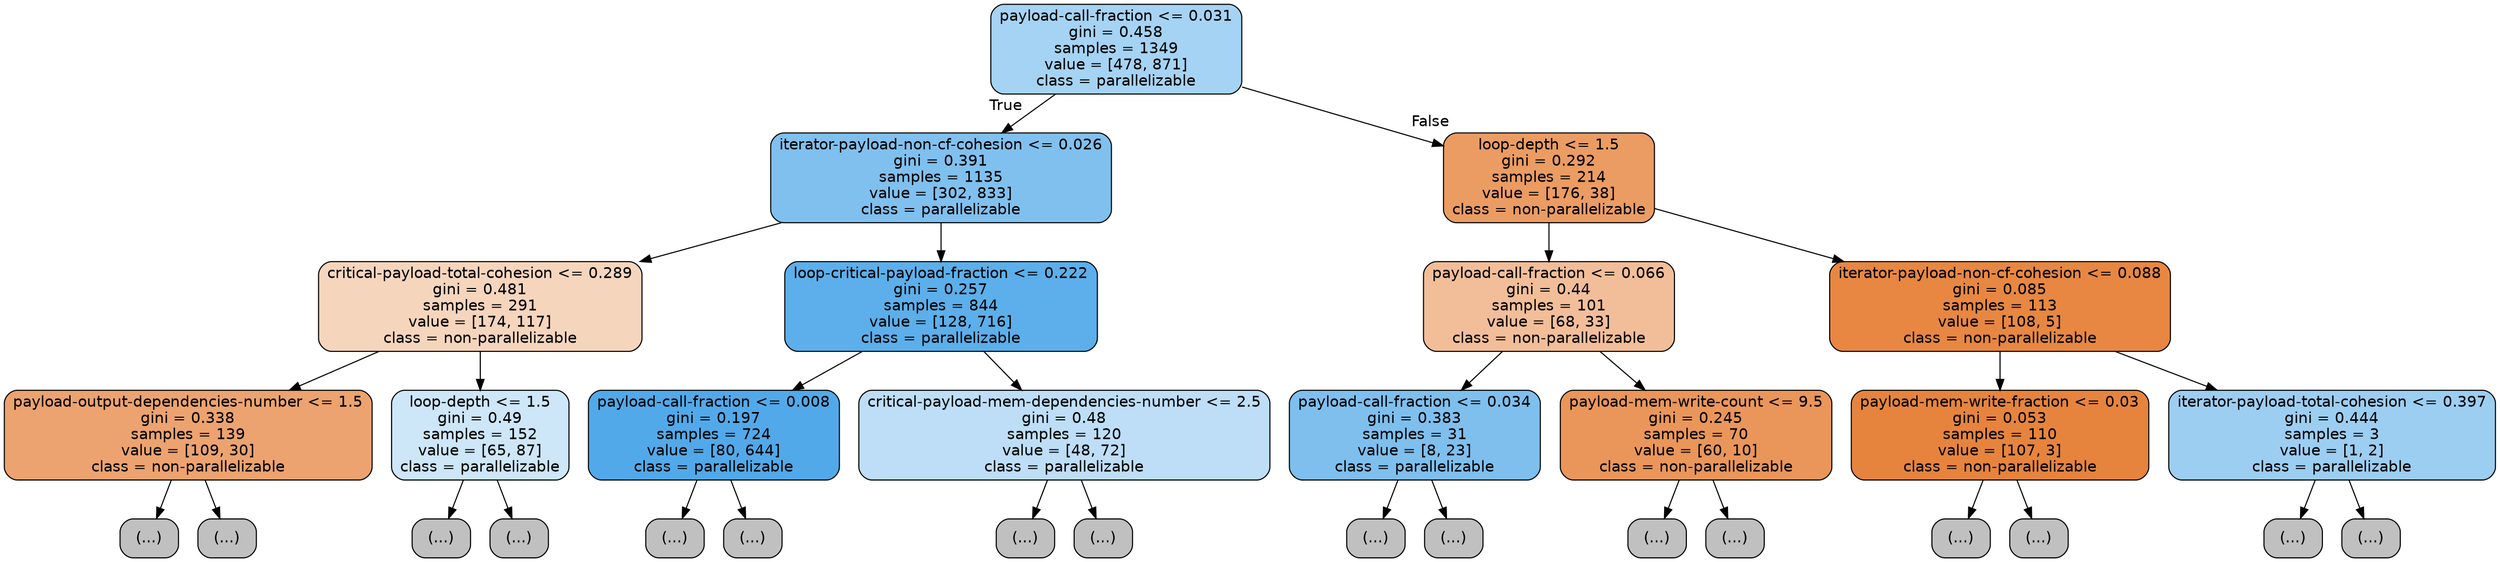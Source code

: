 digraph Tree {
node [shape=box, style="filled, rounded", color="black", fontname=helvetica] ;
edge [fontname=helvetica] ;
0 [label="payload-call-fraction <= 0.031\ngini = 0.458\nsamples = 1349\nvalue = [478, 871]\nclass = parallelizable", fillcolor="#399de573"] ;
1 [label="iterator-payload-non-cf-cohesion <= 0.026\ngini = 0.391\nsamples = 1135\nvalue = [302, 833]\nclass = parallelizable", fillcolor="#399de5a3"] ;
0 -> 1 [labeldistance=2.5, labelangle=45, headlabel="True"] ;
2 [label="critical-payload-total-cohesion <= 0.289\ngini = 0.481\nsamples = 291\nvalue = [174, 117]\nclass = non-parallelizable", fillcolor="#e5813954"] ;
1 -> 2 ;
3 [label="payload-output-dependencies-number <= 1.5\ngini = 0.338\nsamples = 139\nvalue = [109, 30]\nclass = non-parallelizable", fillcolor="#e58139b9"] ;
2 -> 3 ;
4 [label="(...)", fillcolor="#C0C0C0"] ;
3 -> 4 ;
29 [label="(...)", fillcolor="#C0C0C0"] ;
3 -> 29 ;
40 [label="loop-depth <= 1.5\ngini = 0.49\nsamples = 152\nvalue = [65, 87]\nclass = parallelizable", fillcolor="#399de540"] ;
2 -> 40 ;
41 [label="(...)", fillcolor="#C0C0C0"] ;
40 -> 41 ;
46 [label="(...)", fillcolor="#C0C0C0"] ;
40 -> 46 ;
67 [label="loop-critical-payload-fraction <= 0.222\ngini = 0.257\nsamples = 844\nvalue = [128, 716]\nclass = parallelizable", fillcolor="#399de5d1"] ;
1 -> 67 ;
68 [label="payload-call-fraction <= 0.008\ngini = 0.197\nsamples = 724\nvalue = [80, 644]\nclass = parallelizable", fillcolor="#399de5df"] ;
67 -> 68 ;
69 [label="(...)", fillcolor="#C0C0C0"] ;
68 -> 69 ;
176 [label="(...)", fillcolor="#C0C0C0"] ;
68 -> 176 ;
183 [label="critical-payload-mem-dependencies-number <= 2.5\ngini = 0.48\nsamples = 120\nvalue = [48, 72]\nclass = parallelizable", fillcolor="#399de555"] ;
67 -> 183 ;
184 [label="(...)", fillcolor="#C0C0C0"] ;
183 -> 184 ;
203 [label="(...)", fillcolor="#C0C0C0"] ;
183 -> 203 ;
226 [label="loop-depth <= 1.5\ngini = 0.292\nsamples = 214\nvalue = [176, 38]\nclass = non-parallelizable", fillcolor="#e58139c8"] ;
0 -> 226 [labeldistance=2.5, labelangle=-45, headlabel="False"] ;
227 [label="payload-call-fraction <= 0.066\ngini = 0.44\nsamples = 101\nvalue = [68, 33]\nclass = non-parallelizable", fillcolor="#e5813983"] ;
226 -> 227 ;
228 [label="payload-call-fraction <= 0.034\ngini = 0.383\nsamples = 31\nvalue = [8, 23]\nclass = parallelizable", fillcolor="#399de5a6"] ;
227 -> 228 ;
229 [label="(...)", fillcolor="#C0C0C0"] ;
228 -> 229 ;
230 [label="(...)", fillcolor="#C0C0C0"] ;
228 -> 230 ;
239 [label="payload-mem-write-count <= 9.5\ngini = 0.245\nsamples = 70\nvalue = [60, 10]\nclass = non-parallelizable", fillcolor="#e58139d4"] ;
227 -> 239 ;
240 [label="(...)", fillcolor="#C0C0C0"] ;
239 -> 240 ;
253 [label="(...)", fillcolor="#C0C0C0"] ;
239 -> 253 ;
254 [label="iterator-payload-non-cf-cohesion <= 0.088\ngini = 0.085\nsamples = 113\nvalue = [108, 5]\nclass = non-parallelizable", fillcolor="#e58139f3"] ;
226 -> 254 ;
255 [label="payload-mem-write-fraction <= 0.03\ngini = 0.053\nsamples = 110\nvalue = [107, 3]\nclass = non-parallelizable", fillcolor="#e58139f8"] ;
254 -> 255 ;
256 [label="(...)", fillcolor="#C0C0C0"] ;
255 -> 256 ;
257 [label="(...)", fillcolor="#C0C0C0"] ;
255 -> 257 ;
262 [label="iterator-payload-total-cohesion <= 0.397\ngini = 0.444\nsamples = 3\nvalue = [1, 2]\nclass = parallelizable", fillcolor="#399de57f"] ;
254 -> 262 ;
263 [label="(...)", fillcolor="#C0C0C0"] ;
262 -> 263 ;
264 [label="(...)", fillcolor="#C0C0C0"] ;
262 -> 264 ;
}